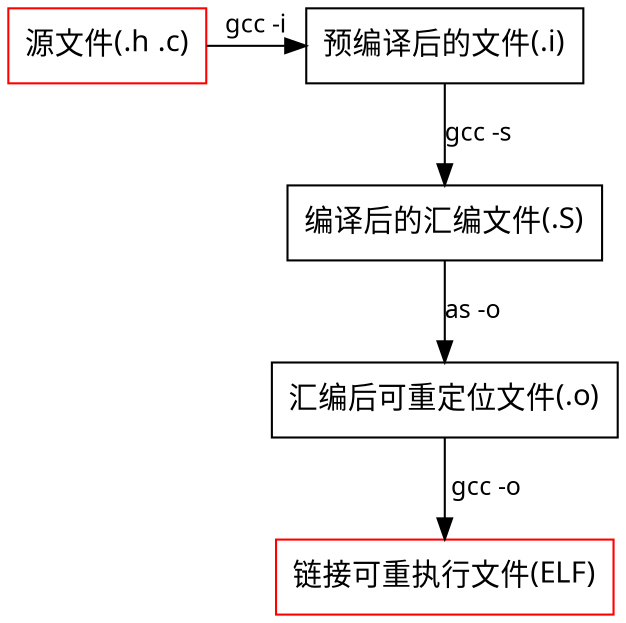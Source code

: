 digraph G{
    node[shape=box];
    source[fontname="FangSong" label="源文件(.h .c)" color = "red"];
    pre[fontname="FangSong" label="预编译后的文件(.i)"];
    build[fontname="FangSong" label="编译后的汇编文件(.S)"];
    as[fontname="FangSong" label="汇编后可重定位文件(.o)"];
    link[fontname="FangSong" label="链接可重执行文件(ELF)" color = "red"];
    source->pre[fontname="FangSong" label="gcc -i" fontsize = 12];
    {rank=same; source; pre;}
    pre->build[fontname="FangSong" label="gcc -s" fontsize = 12];
    build->as[fontname="FangSong" label="as -o" fontsize = 12];
    as->link[fontname="FangSong" label=" gcc -o" fontsize = 12];
}
